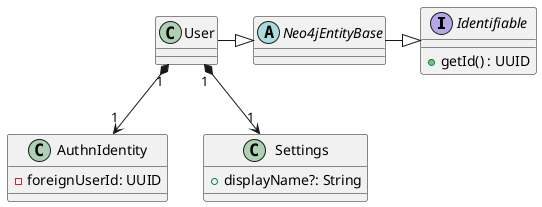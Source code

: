 @startuml

interface Identifiable {
   +getId() : UUID
}

abstract Neo4jEntityBase

class AuthnIdentity {
    -foreignUserId: UUID
}

class Settings {
    +displayName?: String
}

Neo4jEntityBase -|> Identifiable
User -|> Neo4jEntityBase

User "1" *--> "1" AuthnIdentity
User "1" *--> "1" Settings
@enduml
